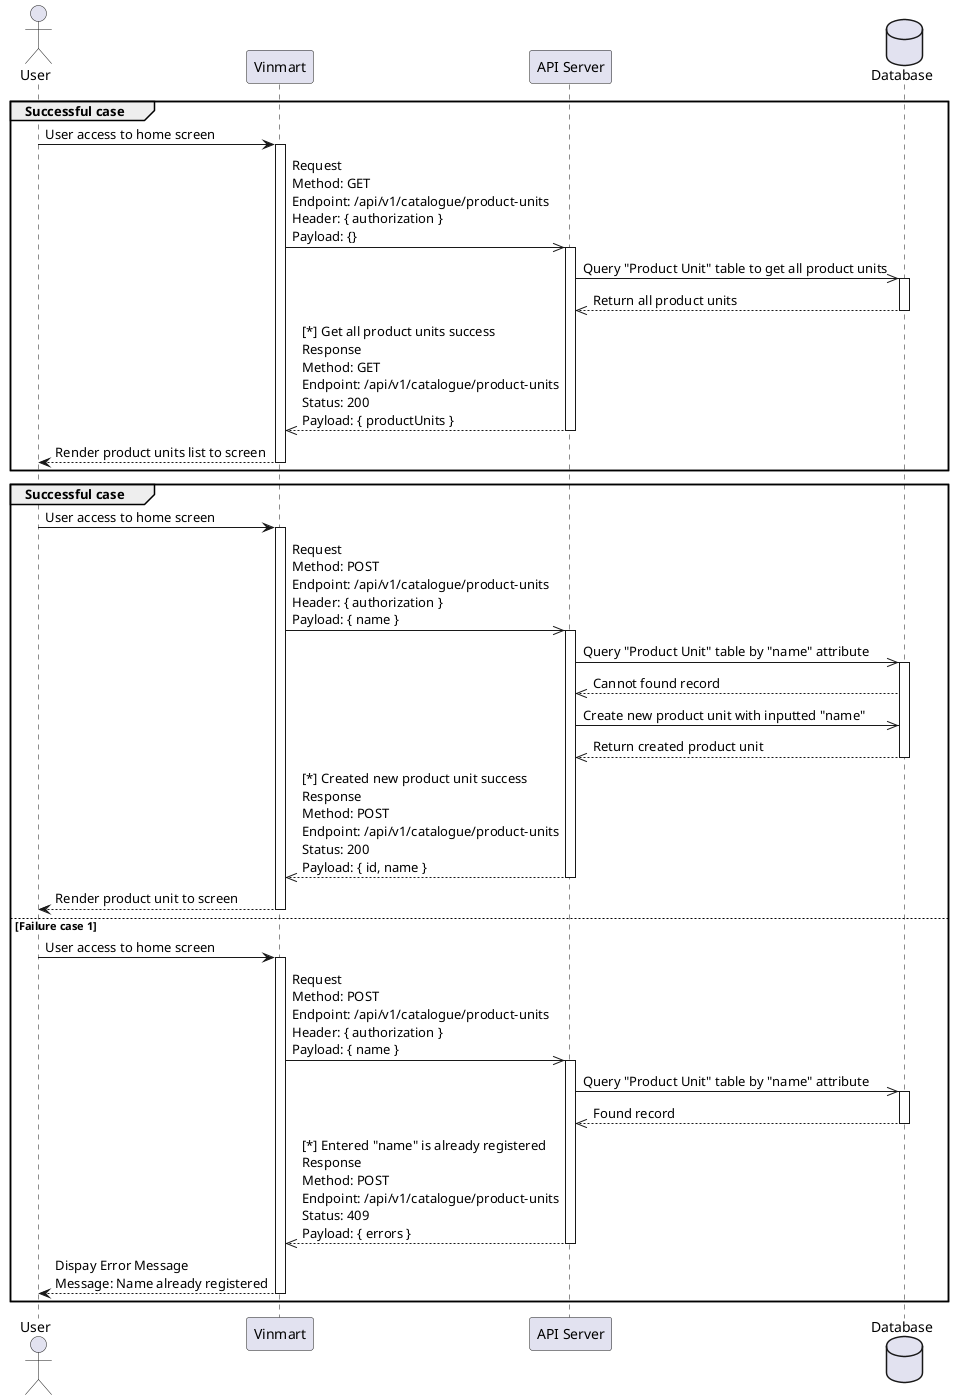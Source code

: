 @startuml

actor User as user
participant "Vinmart" as vinmart
participant "API Server" as apiServer
database Database as database

group Successful case

user -> vinmart : User access to home screen

activate vinmart

vinmart ->> apiServer : Request\nMethod: GET \nEndpoint: /api/v1/catalogue/product-units\nHeader: { authorization }\nPayload: {}

activate apiServer

apiServer ->> database : Query "Product Unit" table to get all product units

activate database

database -->> apiServer : Return all product units

deactivate database

apiServer -->> vinmart : [*] Get all product units success\nResponse\nMethod: GET \nEndpoint: /api/v1/catalogue/product-units\nStatus: 200\nPayload: { productUnits }

deactivate apiServer

vinmart --> user : Render product units list to screen 

deactivate vinmart

end

group Successful case

user -> vinmart : User access to home screen

activate vinmart

vinmart ->> apiServer : Request\nMethod: POST \nEndpoint: /api/v1/catalogue/product-units\nHeader: { authorization }\nPayload: { name }

activate apiServer

apiServer ->> database : Query "Product Unit" table by "name" attribute

activate database

database -->> apiServer : Cannot found record

apiServer ->> database : Create new product unit with inputted "name"

database -->> apiServer : Return created product unit

deactivate database

apiServer -->> vinmart : [*] Created new product unit success\nResponse\nMethod: POST \nEndpoint: /api/v1/catalogue/product-units\nStatus: 200\nPayload: { id, name }

deactivate apiServer

vinmart --> user : Render product unit to screen 

deactivate vinmart

else Failure case 1

user -> vinmart : User access to home screen

activate vinmart

vinmart ->> apiServer : Request\nMethod: POST \nEndpoint: /api/v1/catalogue/product-units\nHeader: { authorization }\nPayload: { name }

activate apiServer

apiServer ->> database : Query "Product Unit" table by "name" attribute

activate database

database -->> apiServer : Found record

deactivate database

apiServer -->> vinmart : [*] Entered "name" is already registered\nResponse\nMethod: POST \nEndpoint: /api/v1/catalogue/product-units\nStatus: 409\nPayload: { errors }

deactivate apiServer

vinmart --> user : Dispay Error Message\nMessage: Name already registered

deactivate vinmart

end

@enduml